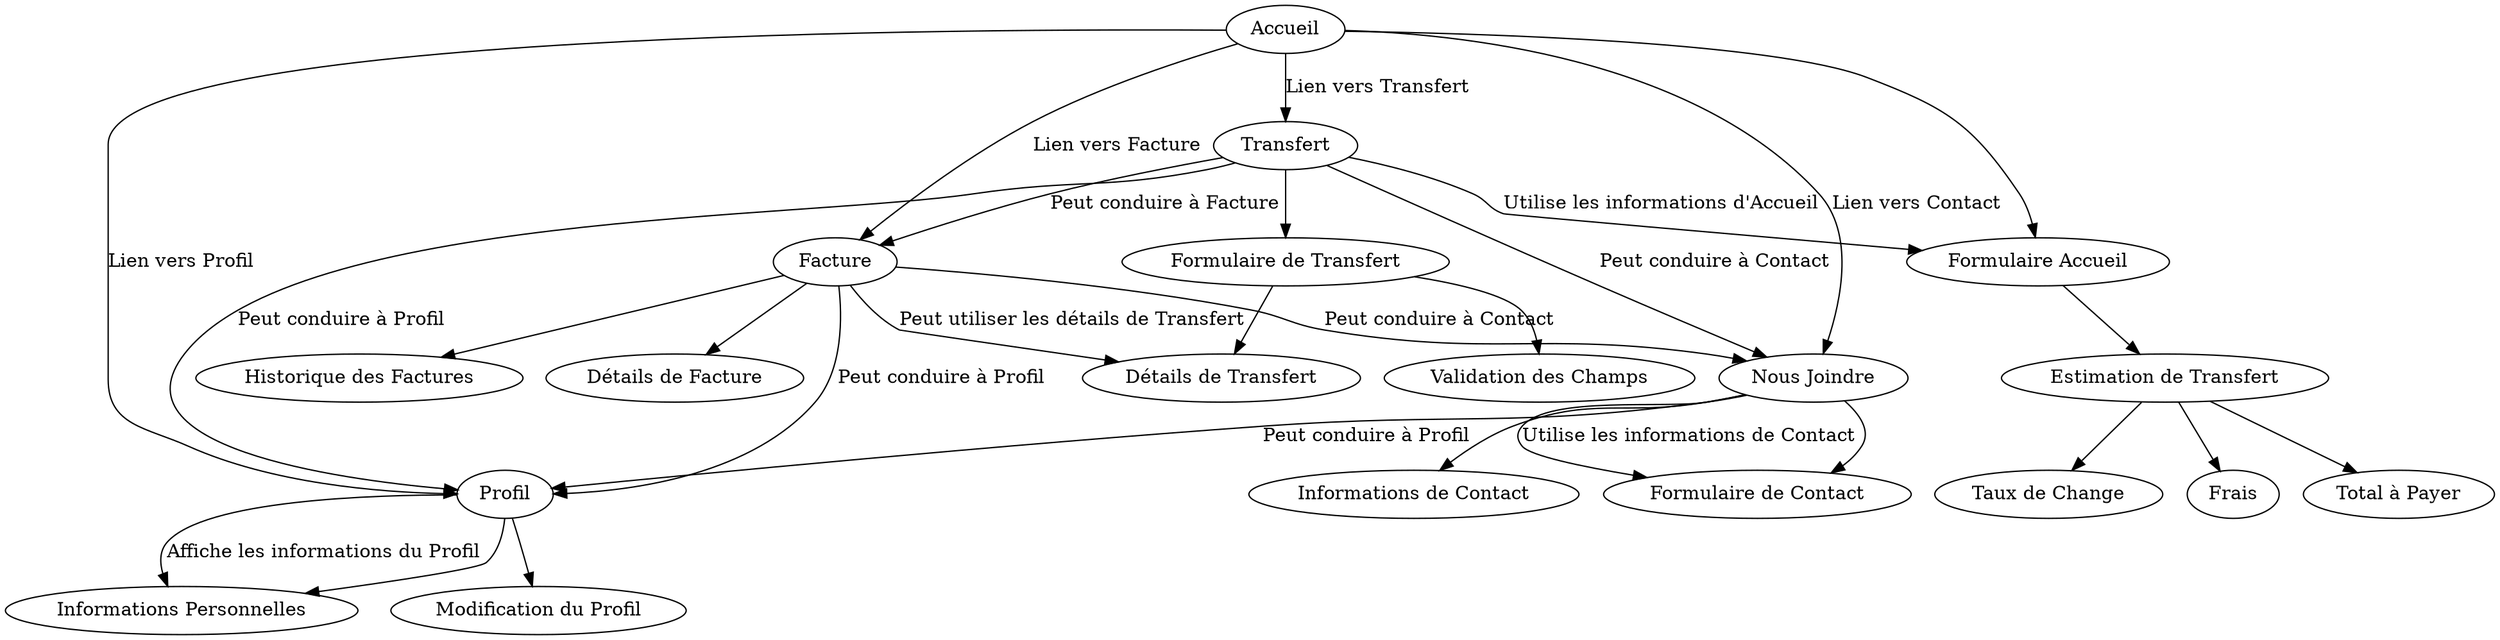 digraph semantic_network {
  // Définition des pages
  Accueil [label="Accueil"];
  Transfer [label="Transfert"];
  Facture [label="Facture"];
  Contact [label="Nous Joindre"];
  Profil [label="Profil"];

  // Définition des composants de chaque page
  AccueilForm [label="Formulaire Accueil"];
  EstimateTransfer [label="Estimation de Transfert"];
  Fees [label="Frais"];
  TotalToPay [label="Total à Payer"];
  ExchangeRate [label="Taux de Change"];

  TransferForm [label="Formulaire de Transfert"];
  TransferDetails [label="Détails de Transfert"];
  TransferValidation [label="Validation des Champs"];

  FactureDetails [label="Détails de Facture"];
  FactureHistory [label="Historique des Factures"];

  ContactForm [label="Formulaire de Contact"];
  ContactInfo [label="Informations de Contact"];

  ProfilInfo [label="Informations Personnelles"];
  ProfilEdit [label="Modification du Profil"];

  // Définition des relations entre les pages
  Accueil -> Transfer [label="Lien vers Transfert"];
  Accueil -> Facture [label="Lien vers Facture"];
  Accueil -> Contact [label="Lien vers Contact"];
  Accueil -> Profil [label="Lien vers Profil"];

  Transfer -> Facture [label="Peut conduire à Facture"];
  Transfer -> Contact [label="Peut conduire à Contact"];
  Transfer -> Profil [label="Peut conduire à Profil"];

  Facture -> Profil [label="Peut conduire à Profil"];
  Facture -> Contact [label="Peut conduire à Contact"];

  Contact -> Profil [label="Peut conduire à Profil"];

  // Relations entre les composants de la page Accueil
  Accueil -> AccueilForm;
  AccueilForm -> EstimateTransfer;
  EstimateTransfer -> Fees;
  EstimateTransfer -> TotalToPay;
  EstimateTransfer -> ExchangeRate;

  // Relations entre les composants de la page Transfert
  Transfer -> TransferForm;
  TransferForm -> TransferDetails;
  TransferForm -> TransferValidation;

  // Relations entre les composants de la page Facture
  Facture -> FactureDetails;
  Facture -> FactureHistory;

  // Relations entre les composants de la page Contact
  Contact -> ContactForm;
  Contact -> ContactInfo;

  // Relations entre les composants de la page Profil
  Profil -> ProfilInfo;
  Profil -> ProfilEdit;

  // Liens entre les composants de différentes pages
  Transfer -> AccueilForm [label="Utilise les informations d'Accueil"];
  Facture -> TransferDetails [label="Peut utiliser les détails de Transfert"];
  Contact -> ContactForm [label="Utilise les informations de Contact"];
  Profil -> ProfilInfo [label="Affiche les informations du Profil"];
}

